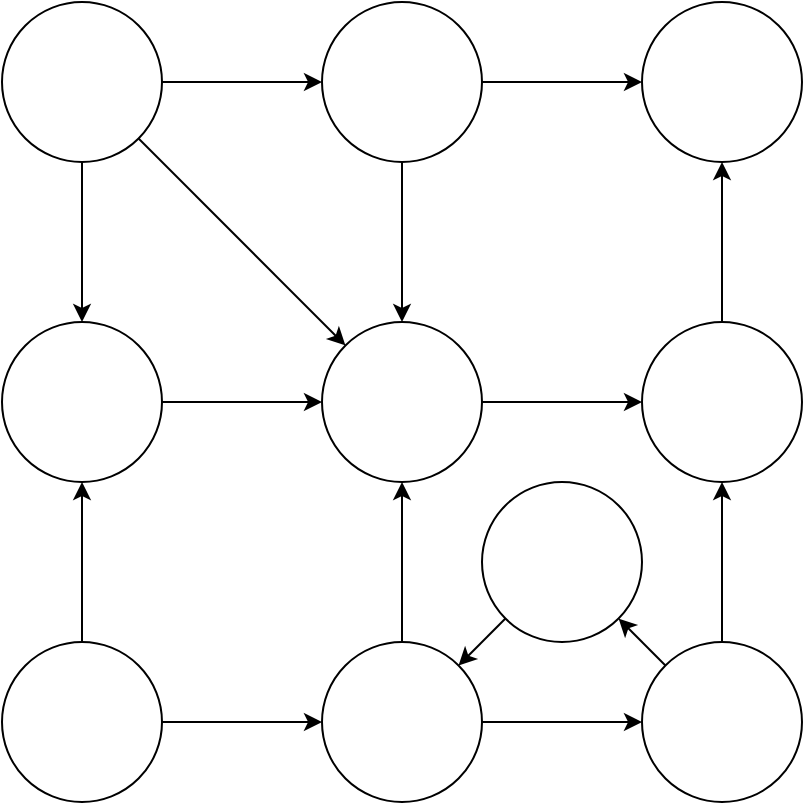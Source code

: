 <mxfile version="13.4.2" type="device"><diagram id="VPCRgxKifIDstk_Jtydi" name="Page-1"><mxGraphModel dx="1418" dy="795" grid="1" gridSize="10" guides="1" tooltips="1" connect="1" arrows="1" fold="1" page="1" pageScale="1" pageWidth="827" pageHeight="1169" math="0" shadow="0"><root><mxCell id="0"/><mxCell id="1" parent="0"/><mxCell id="PPUzpT2a_SXl_vEevBJq-10" style="edgeStyle=orthogonalEdgeStyle;rounded=0;orthogonalLoop=1;jettySize=auto;html=1;entryX=0;entryY=0.5;entryDx=0;entryDy=0;" parent="1" source="PPUzpT2a_SXl_vEevBJq-1" target="PPUzpT2a_SXl_vEevBJq-4" edge="1"><mxGeometry relative="1" as="geometry"/></mxCell><mxCell id="PPUzpT2a_SXl_vEevBJq-11" style="edgeStyle=orthogonalEdgeStyle;rounded=0;orthogonalLoop=1;jettySize=auto;html=1;entryX=0.5;entryY=0;entryDx=0;entryDy=0;" parent="1" source="PPUzpT2a_SXl_vEevBJq-1" target="PPUzpT2a_SXl_vEevBJq-2" edge="1"><mxGeometry relative="1" as="geometry"/></mxCell><mxCell id="PPUzpT2a_SXl_vEevBJq-1" value="" style="ellipse;whiteSpace=wrap;html=1;aspect=fixed;" parent="1" vertex="1"><mxGeometry x="80" y="40" width="80" height="80" as="geometry"/></mxCell><mxCell id="PPUzpT2a_SXl_vEevBJq-13" style="edgeStyle=orthogonalEdgeStyle;rounded=0;orthogonalLoop=1;jettySize=auto;html=1;entryX=0;entryY=0.5;entryDx=0;entryDy=0;" parent="1" source="PPUzpT2a_SXl_vEevBJq-2" target="PPUzpT2a_SXl_vEevBJq-3" edge="1"><mxGeometry relative="1" as="geometry"/></mxCell><mxCell id="PPUzpT2a_SXl_vEevBJq-2" value="" style="ellipse;whiteSpace=wrap;html=1;aspect=fixed;" parent="1" vertex="1"><mxGeometry x="80" y="200" width="80" height="80" as="geometry"/></mxCell><mxCell id="xCS4q1k_oydzyJCEMrxU-4" style="edgeStyle=orthogonalEdgeStyle;rounded=0;orthogonalLoop=1;jettySize=auto;html=1;entryX=0;entryY=0.5;entryDx=0;entryDy=0;" edge="1" parent="1" source="PPUzpT2a_SXl_vEevBJq-3" target="PPUzpT2a_SXl_vEevBJq-6"><mxGeometry relative="1" as="geometry"/></mxCell><mxCell id="PPUzpT2a_SXl_vEevBJq-3" value="" style="ellipse;whiteSpace=wrap;html=1;aspect=fixed;" parent="1" vertex="1"><mxGeometry x="240" y="200" width="80" height="80" as="geometry"/></mxCell><mxCell id="PPUzpT2a_SXl_vEevBJq-14" style="edgeStyle=orthogonalEdgeStyle;rounded=0;orthogonalLoop=1;jettySize=auto;html=1;entryX=0.5;entryY=0;entryDx=0;entryDy=0;" parent="1" source="PPUzpT2a_SXl_vEevBJq-4" target="PPUzpT2a_SXl_vEevBJq-3" edge="1"><mxGeometry relative="1" as="geometry"/></mxCell><mxCell id="PPUzpT2a_SXl_vEevBJq-15" style="edgeStyle=orthogonalEdgeStyle;rounded=0;orthogonalLoop=1;jettySize=auto;html=1;entryX=0;entryY=0.5;entryDx=0;entryDy=0;" parent="1" source="PPUzpT2a_SXl_vEevBJq-4" target="PPUzpT2a_SXl_vEevBJq-5" edge="1"><mxGeometry relative="1" as="geometry"/></mxCell><mxCell id="PPUzpT2a_SXl_vEevBJq-4" value="" style="ellipse;whiteSpace=wrap;html=1;aspect=fixed;" parent="1" vertex="1"><mxGeometry x="240" y="40" width="80" height="80" as="geometry"/></mxCell><mxCell id="PPUzpT2a_SXl_vEevBJq-5" value="" style="ellipse;whiteSpace=wrap;html=1;aspect=fixed;" parent="1" vertex="1"><mxGeometry x="400" y="40" width="80" height="80" as="geometry"/></mxCell><mxCell id="PPUzpT2a_SXl_vEevBJq-16" style="edgeStyle=orthogonalEdgeStyle;rounded=0;orthogonalLoop=1;jettySize=auto;html=1;entryX=0.5;entryY=1;entryDx=0;entryDy=0;" parent="1" source="PPUzpT2a_SXl_vEevBJq-6" target="PPUzpT2a_SXl_vEevBJq-5" edge="1"><mxGeometry relative="1" as="geometry"/></mxCell><mxCell id="PPUzpT2a_SXl_vEevBJq-6" value="" style="ellipse;whiteSpace=wrap;html=1;aspect=fixed;" parent="1" vertex="1"><mxGeometry x="400" y="200" width="80" height="80" as="geometry"/></mxCell><mxCell id="PPUzpT2a_SXl_vEevBJq-17" style="edgeStyle=orthogonalEdgeStyle;rounded=0;orthogonalLoop=1;jettySize=auto;html=1;entryX=0.5;entryY=1;entryDx=0;entryDy=0;" parent="1" source="PPUzpT2a_SXl_vEevBJq-7" target="PPUzpT2a_SXl_vEevBJq-6" edge="1"><mxGeometry relative="1" as="geometry"/></mxCell><mxCell id="PPUzpT2a_SXl_vEevBJq-7" value="" style="ellipse;whiteSpace=wrap;html=1;aspect=fixed;" parent="1" vertex="1"><mxGeometry x="400" y="360" width="80" height="80" as="geometry"/></mxCell><mxCell id="PPUzpT2a_SXl_vEevBJq-12" style="edgeStyle=orthogonalEdgeStyle;rounded=0;orthogonalLoop=1;jettySize=auto;html=1;entryX=0.5;entryY=1;entryDx=0;entryDy=0;" parent="1" source="PPUzpT2a_SXl_vEevBJq-8" target="PPUzpT2a_SXl_vEevBJq-2" edge="1"><mxGeometry relative="1" as="geometry"/></mxCell><mxCell id="PPUzpT2a_SXl_vEevBJq-23" style="edgeStyle=orthogonalEdgeStyle;rounded=0;orthogonalLoop=1;jettySize=auto;html=1;entryX=0;entryY=0.5;entryDx=0;entryDy=0;" parent="1" source="PPUzpT2a_SXl_vEevBJq-8" target="PPUzpT2a_SXl_vEevBJq-9" edge="1"><mxGeometry relative="1" as="geometry"/></mxCell><mxCell id="PPUzpT2a_SXl_vEevBJq-8" value="" style="ellipse;whiteSpace=wrap;html=1;aspect=fixed;" parent="1" vertex="1"><mxGeometry x="80" y="360" width="80" height="80" as="geometry"/></mxCell><mxCell id="PPUzpT2a_SXl_vEevBJq-19" style="edgeStyle=orthogonalEdgeStyle;rounded=0;orthogonalLoop=1;jettySize=auto;html=1;entryX=0;entryY=0.5;entryDx=0;entryDy=0;" parent="1" source="PPUzpT2a_SXl_vEevBJq-9" target="PPUzpT2a_SXl_vEevBJq-7" edge="1"><mxGeometry relative="1" as="geometry"/></mxCell><mxCell id="PPUzpT2a_SXl_vEevBJq-20" style="edgeStyle=orthogonalEdgeStyle;rounded=0;orthogonalLoop=1;jettySize=auto;html=1;entryX=0.5;entryY=1;entryDx=0;entryDy=0;" parent="1" source="PPUzpT2a_SXl_vEevBJq-9" target="PPUzpT2a_SXl_vEevBJq-3" edge="1"><mxGeometry relative="1" as="geometry"/></mxCell><mxCell id="PPUzpT2a_SXl_vEevBJq-9" value="" style="ellipse;whiteSpace=wrap;html=1;aspect=fixed;" parent="1" vertex="1"><mxGeometry x="240" y="360" width="80" height="80" as="geometry"/></mxCell><mxCell id="PPUzpT2a_SXl_vEevBJq-18" value="" style="ellipse;whiteSpace=wrap;html=1;aspect=fixed;" parent="1" vertex="1"><mxGeometry x="320" y="280" width="80" height="80" as="geometry"/></mxCell><mxCell id="xCS4q1k_oydzyJCEMrxU-1" value="" style="endArrow=classic;html=1;exitX=1;exitY=1;exitDx=0;exitDy=0;entryX=0;entryY=0;entryDx=0;entryDy=0;" edge="1" parent="1" source="PPUzpT2a_SXl_vEevBJq-1" target="PPUzpT2a_SXl_vEevBJq-3"><mxGeometry width="50" height="50" relative="1" as="geometry"><mxPoint x="130" y="530" as="sourcePoint"/><mxPoint x="180" y="480" as="targetPoint"/></mxGeometry></mxCell><mxCell id="xCS4q1k_oydzyJCEMrxU-2" value="" style="endArrow=classic;html=1;entryX=1;entryY=1;entryDx=0;entryDy=0;exitX=0;exitY=0;exitDx=0;exitDy=0;" edge="1" parent="1" source="PPUzpT2a_SXl_vEevBJq-7" target="PPUzpT2a_SXl_vEevBJq-18"><mxGeometry width="50" height="50" relative="1" as="geometry"><mxPoint x="410" y="570" as="sourcePoint"/><mxPoint x="460" y="520" as="targetPoint"/></mxGeometry></mxCell><mxCell id="xCS4q1k_oydzyJCEMrxU-3" value="" style="endArrow=classic;html=1;exitX=0;exitY=1;exitDx=0;exitDy=0;entryX=1;entryY=0;entryDx=0;entryDy=0;" edge="1" parent="1" source="PPUzpT2a_SXl_vEevBJq-18" target="PPUzpT2a_SXl_vEevBJq-9"><mxGeometry width="50" height="50" relative="1" as="geometry"><mxPoint x="190" y="540" as="sourcePoint"/><mxPoint x="240" y="490" as="targetPoint"/></mxGeometry></mxCell></root></mxGraphModel></diagram></mxfile>